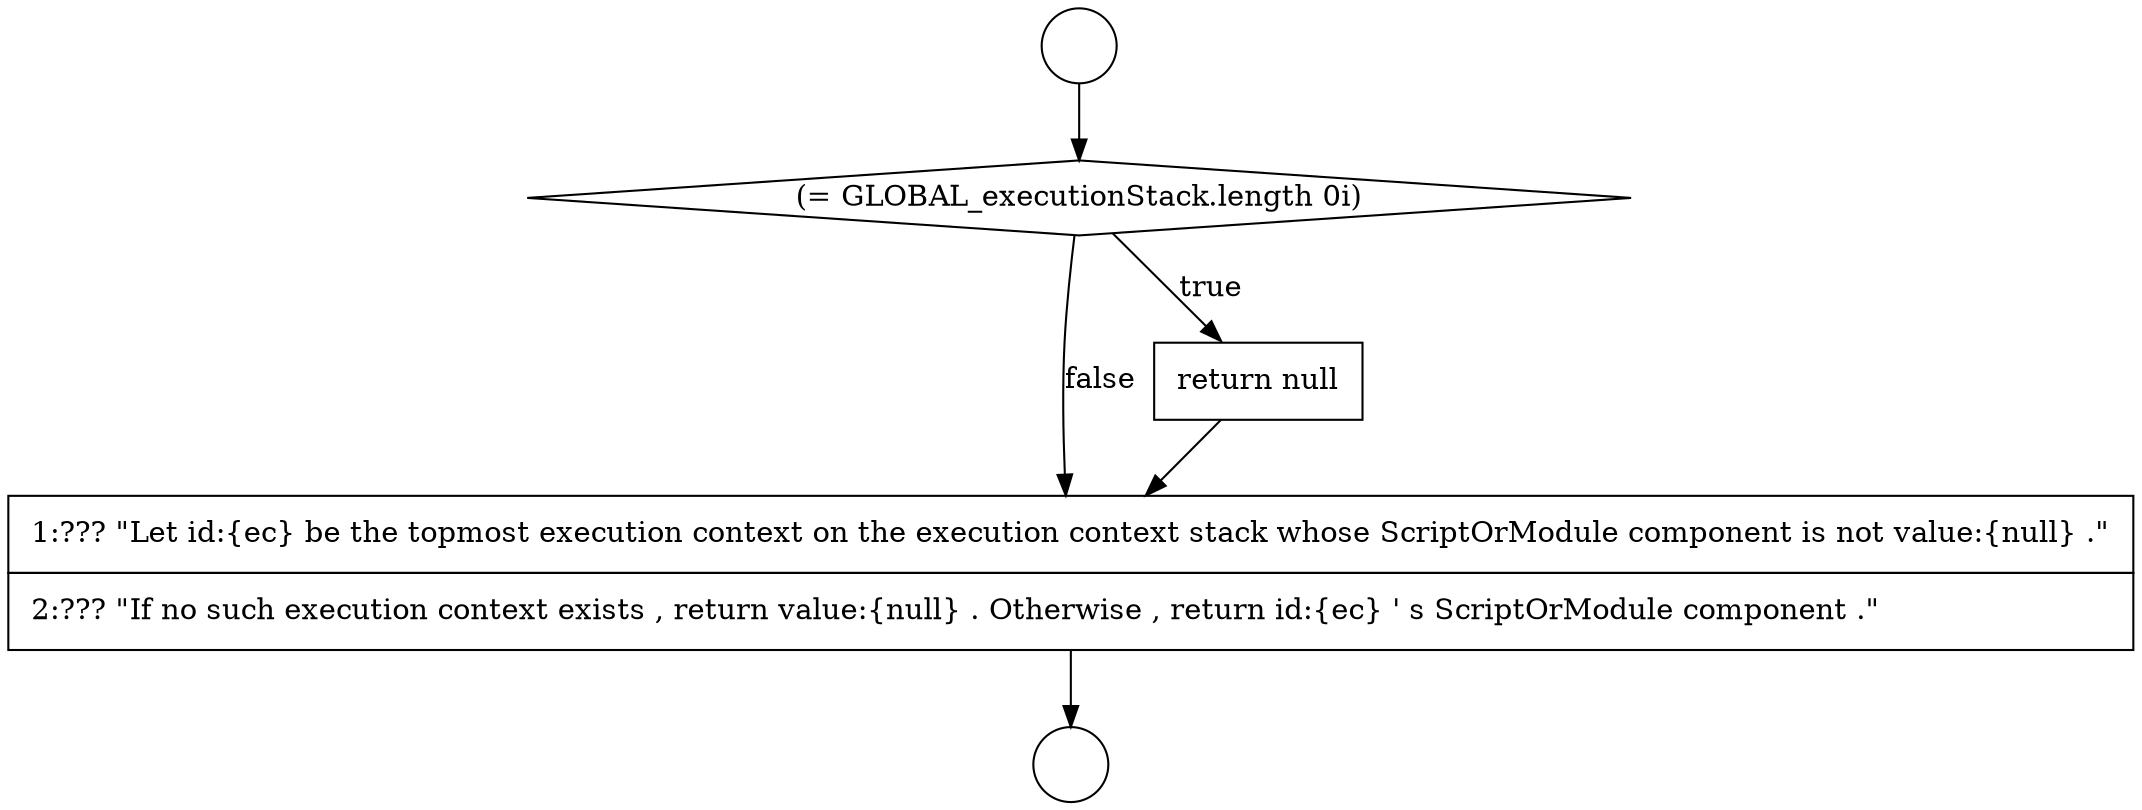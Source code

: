 digraph {
  node1450 [shape=none, margin=0, label=<<font color="black">
    <table border="0" cellborder="1" cellspacing="0" cellpadding="10">
      <tr><td align="left">1:??? &quot;Let id:{ec} be the topmost execution context on the execution context stack whose ScriptOrModule component is not value:{null} .&quot;</td></tr>
      <tr><td align="left">2:??? &quot;If no such execution context exists , return value:{null} . Otherwise , return id:{ec} ' s ScriptOrModule component .&quot;</td></tr>
    </table>
  </font>> color="black" fillcolor="white" style=filled]
  node1447 [shape=circle label=" " color="black" fillcolor="white" style=filled]
  node1446 [shape=circle label=" " color="black" fillcolor="white" style=filled]
  node1448 [shape=diamond, label=<<font color="black">(= GLOBAL_executionStack.length 0i)</font>> color="black" fillcolor="white" style=filled]
  node1449 [shape=none, margin=0, label=<<font color="black">
    <table border="0" cellborder="1" cellspacing="0" cellpadding="10">
      <tr><td align="left">return null</td></tr>
    </table>
  </font>> color="black" fillcolor="white" style=filled]
  node1446 -> node1448 [ color="black"]
  node1448 -> node1449 [label=<<font color="black">true</font>> color="black"]
  node1448 -> node1450 [label=<<font color="black">false</font>> color="black"]
  node1449 -> node1450 [ color="black"]
  node1450 -> node1447 [ color="black"]
}
